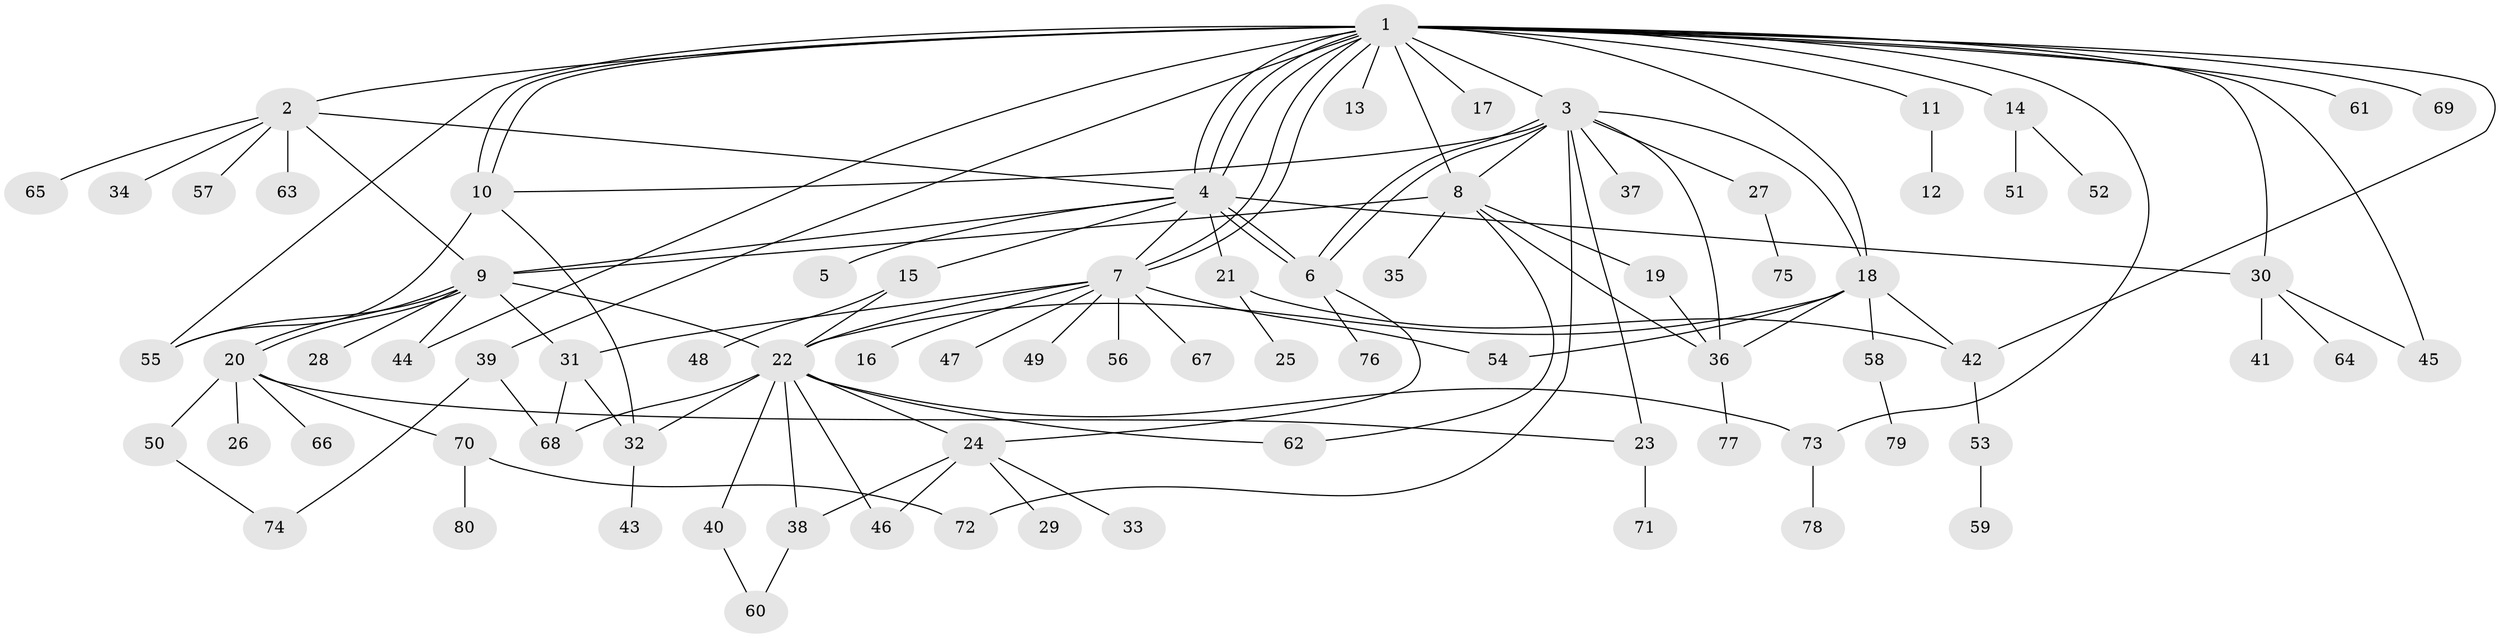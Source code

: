 // Generated by graph-tools (version 1.1) at 2025/14/03/09/25 04:14:31]
// undirected, 80 vertices, 122 edges
graph export_dot {
graph [start="1"]
  node [color=gray90,style=filled];
  1;
  2;
  3;
  4;
  5;
  6;
  7;
  8;
  9;
  10;
  11;
  12;
  13;
  14;
  15;
  16;
  17;
  18;
  19;
  20;
  21;
  22;
  23;
  24;
  25;
  26;
  27;
  28;
  29;
  30;
  31;
  32;
  33;
  34;
  35;
  36;
  37;
  38;
  39;
  40;
  41;
  42;
  43;
  44;
  45;
  46;
  47;
  48;
  49;
  50;
  51;
  52;
  53;
  54;
  55;
  56;
  57;
  58;
  59;
  60;
  61;
  62;
  63;
  64;
  65;
  66;
  67;
  68;
  69;
  70;
  71;
  72;
  73;
  74;
  75;
  76;
  77;
  78;
  79;
  80;
  1 -- 2;
  1 -- 3;
  1 -- 4;
  1 -- 4;
  1 -- 4;
  1 -- 7;
  1 -- 7;
  1 -- 8;
  1 -- 10;
  1 -- 10;
  1 -- 11;
  1 -- 13;
  1 -- 14;
  1 -- 17;
  1 -- 18;
  1 -- 30;
  1 -- 39;
  1 -- 42;
  1 -- 44;
  1 -- 45;
  1 -- 55;
  1 -- 61;
  1 -- 69;
  1 -- 73;
  2 -- 4;
  2 -- 9;
  2 -- 34;
  2 -- 57;
  2 -- 63;
  2 -- 65;
  3 -- 6;
  3 -- 6;
  3 -- 8;
  3 -- 10;
  3 -- 18;
  3 -- 23;
  3 -- 27;
  3 -- 36;
  3 -- 37;
  3 -- 72;
  4 -- 5;
  4 -- 6;
  4 -- 6;
  4 -- 7;
  4 -- 9;
  4 -- 15;
  4 -- 21;
  4 -- 30;
  6 -- 24;
  6 -- 76;
  7 -- 16;
  7 -- 22;
  7 -- 31;
  7 -- 47;
  7 -- 49;
  7 -- 54;
  7 -- 56;
  7 -- 67;
  8 -- 9;
  8 -- 19;
  8 -- 35;
  8 -- 36;
  8 -- 62;
  9 -- 20;
  9 -- 20;
  9 -- 22;
  9 -- 28;
  9 -- 31;
  9 -- 44;
  9 -- 55;
  10 -- 32;
  10 -- 55;
  11 -- 12;
  14 -- 51;
  14 -- 52;
  15 -- 22;
  15 -- 48;
  18 -- 22;
  18 -- 36;
  18 -- 42;
  18 -- 54;
  18 -- 58;
  19 -- 36;
  20 -- 23;
  20 -- 26;
  20 -- 50;
  20 -- 66;
  20 -- 70;
  21 -- 25;
  21 -- 42;
  22 -- 24;
  22 -- 32;
  22 -- 38;
  22 -- 40;
  22 -- 46;
  22 -- 62;
  22 -- 68;
  22 -- 73;
  23 -- 71;
  24 -- 29;
  24 -- 33;
  24 -- 38;
  24 -- 46;
  27 -- 75;
  30 -- 41;
  30 -- 45;
  30 -- 64;
  31 -- 32;
  31 -- 68;
  32 -- 43;
  36 -- 77;
  38 -- 60;
  39 -- 68;
  39 -- 74;
  40 -- 60;
  42 -- 53;
  50 -- 74;
  53 -- 59;
  58 -- 79;
  70 -- 72;
  70 -- 80;
  73 -- 78;
}
